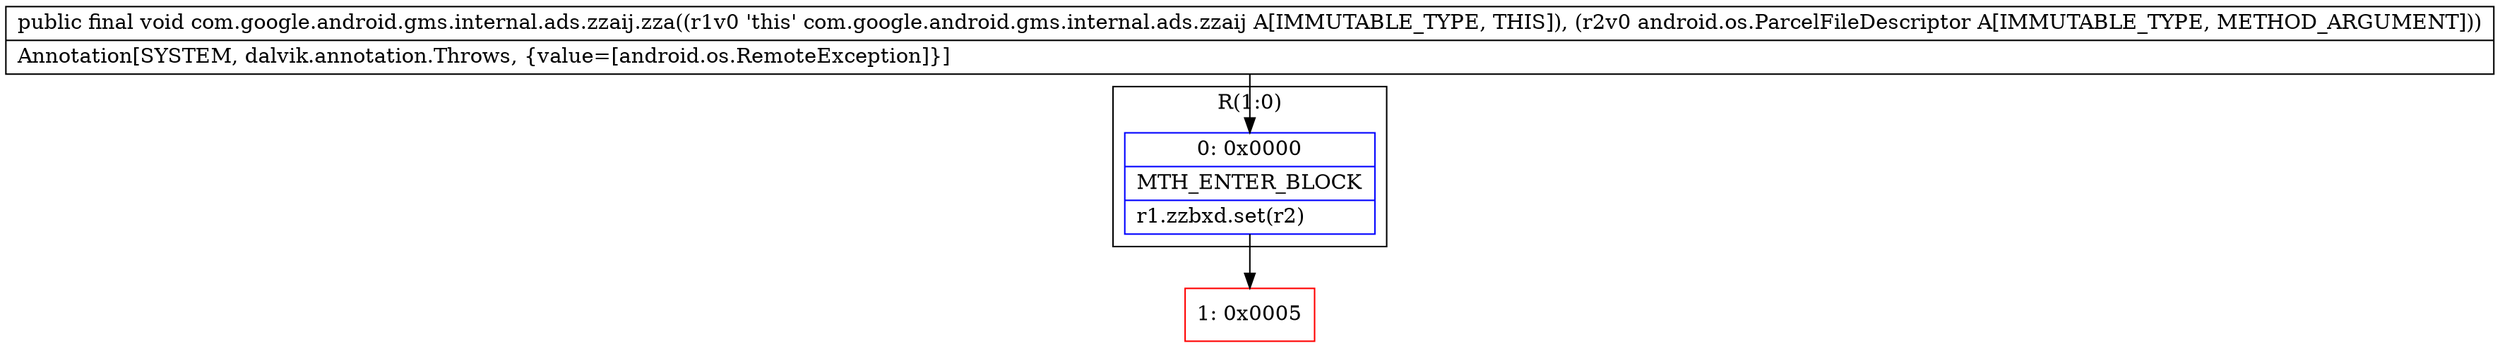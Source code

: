 digraph "CFG forcom.google.android.gms.internal.ads.zzaij.zza(Landroid\/os\/ParcelFileDescriptor;)V" {
subgraph cluster_Region_1154154083 {
label = "R(1:0)";
node [shape=record,color=blue];
Node_0 [shape=record,label="{0\:\ 0x0000|MTH_ENTER_BLOCK\l|r1.zzbxd.set(r2)\l}"];
}
Node_1 [shape=record,color=red,label="{1\:\ 0x0005}"];
MethodNode[shape=record,label="{public final void com.google.android.gms.internal.ads.zzaij.zza((r1v0 'this' com.google.android.gms.internal.ads.zzaij A[IMMUTABLE_TYPE, THIS]), (r2v0 android.os.ParcelFileDescriptor A[IMMUTABLE_TYPE, METHOD_ARGUMENT]))  | Annotation[SYSTEM, dalvik.annotation.Throws, \{value=[android.os.RemoteException]\}]\l}"];
MethodNode -> Node_0;
Node_0 -> Node_1;
}

